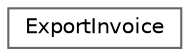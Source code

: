 digraph "Graphical Class Hierarchy"
{
 // LATEX_PDF_SIZE
  bgcolor="transparent";
  edge [fontname=Helvetica,fontsize=10,labelfontname=Helvetica,labelfontsize=10];
  node [fontname=Helvetica,fontsize=10,shape=box,height=0.2,width=0.4];
  rankdir="LR";
  Node0 [id="Node000000",label="ExportInvoice",height=0.2,width=0.4,color="grey40", fillcolor="white", style="filled",URL="$class_export_invoice.html",tooltip="Lớp chịu trách nhiệm xuất hóa đơn cho đơn hàng và khách hàng. Cung cấp phương thức để xuất thông tin ..."];
}
